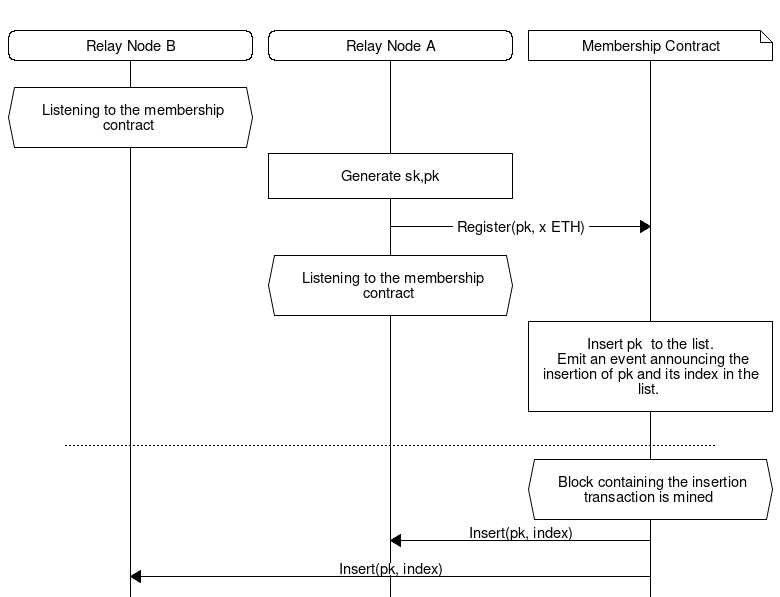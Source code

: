 # Sequence diagram for RLN Relay protocol (registration)
msc {
  hscale = "1.3";

  d [label = " "], a [label = " "],b [label = " "];
  a rbox a [label="Relay Node A"], 
  b note b [label="Membership Contract"],
  d rbox d [label = "Relay Node B"];
 
  |||;
  d abox d [ label=" \n Listening to the membership contract \n "] ;

  a box a [ label=" \n Generate sk,pk \n "] ;
  a=>b [ label = " \n Register(pk, x ETH) \n " ] ;
  a abox a [ label=" \n Listening to the membership contract \n "] ;

  b box b [label=" \n Insert pk  to the list. \n Emit an event announcing the insertion of pk and its index in the list. \n  "];
  |||;
  ---;
  b abox b [ label=" \n Block containing the insertion transaction is mined \n "] ;
  b=>a [ label = "Insert(pk, index)"];
  b=>d [ label = "Insert(pk, index)"];


}